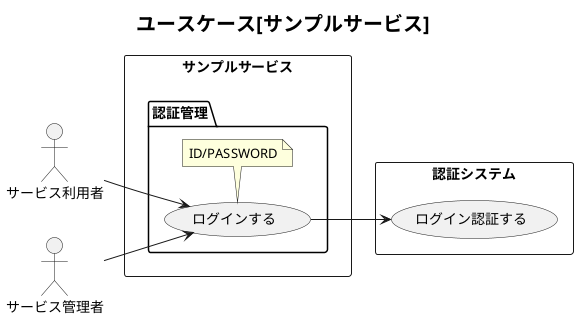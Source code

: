 @startuml
title <b><size 20>ユースケース[サンプルサービス]

left to right direction

actor サービス利用者 as user
actor サービス管理者 as admin

rectangle サンプルサービス {
  package 認証管理 {
    user --> (ログインする)
    note bottom : ID/PASSWORD
    admin --> (ログインする)
  }
}

rectangle 認証システム {
  (ログインする) --> (ログイン認証する)
}

@enduml

